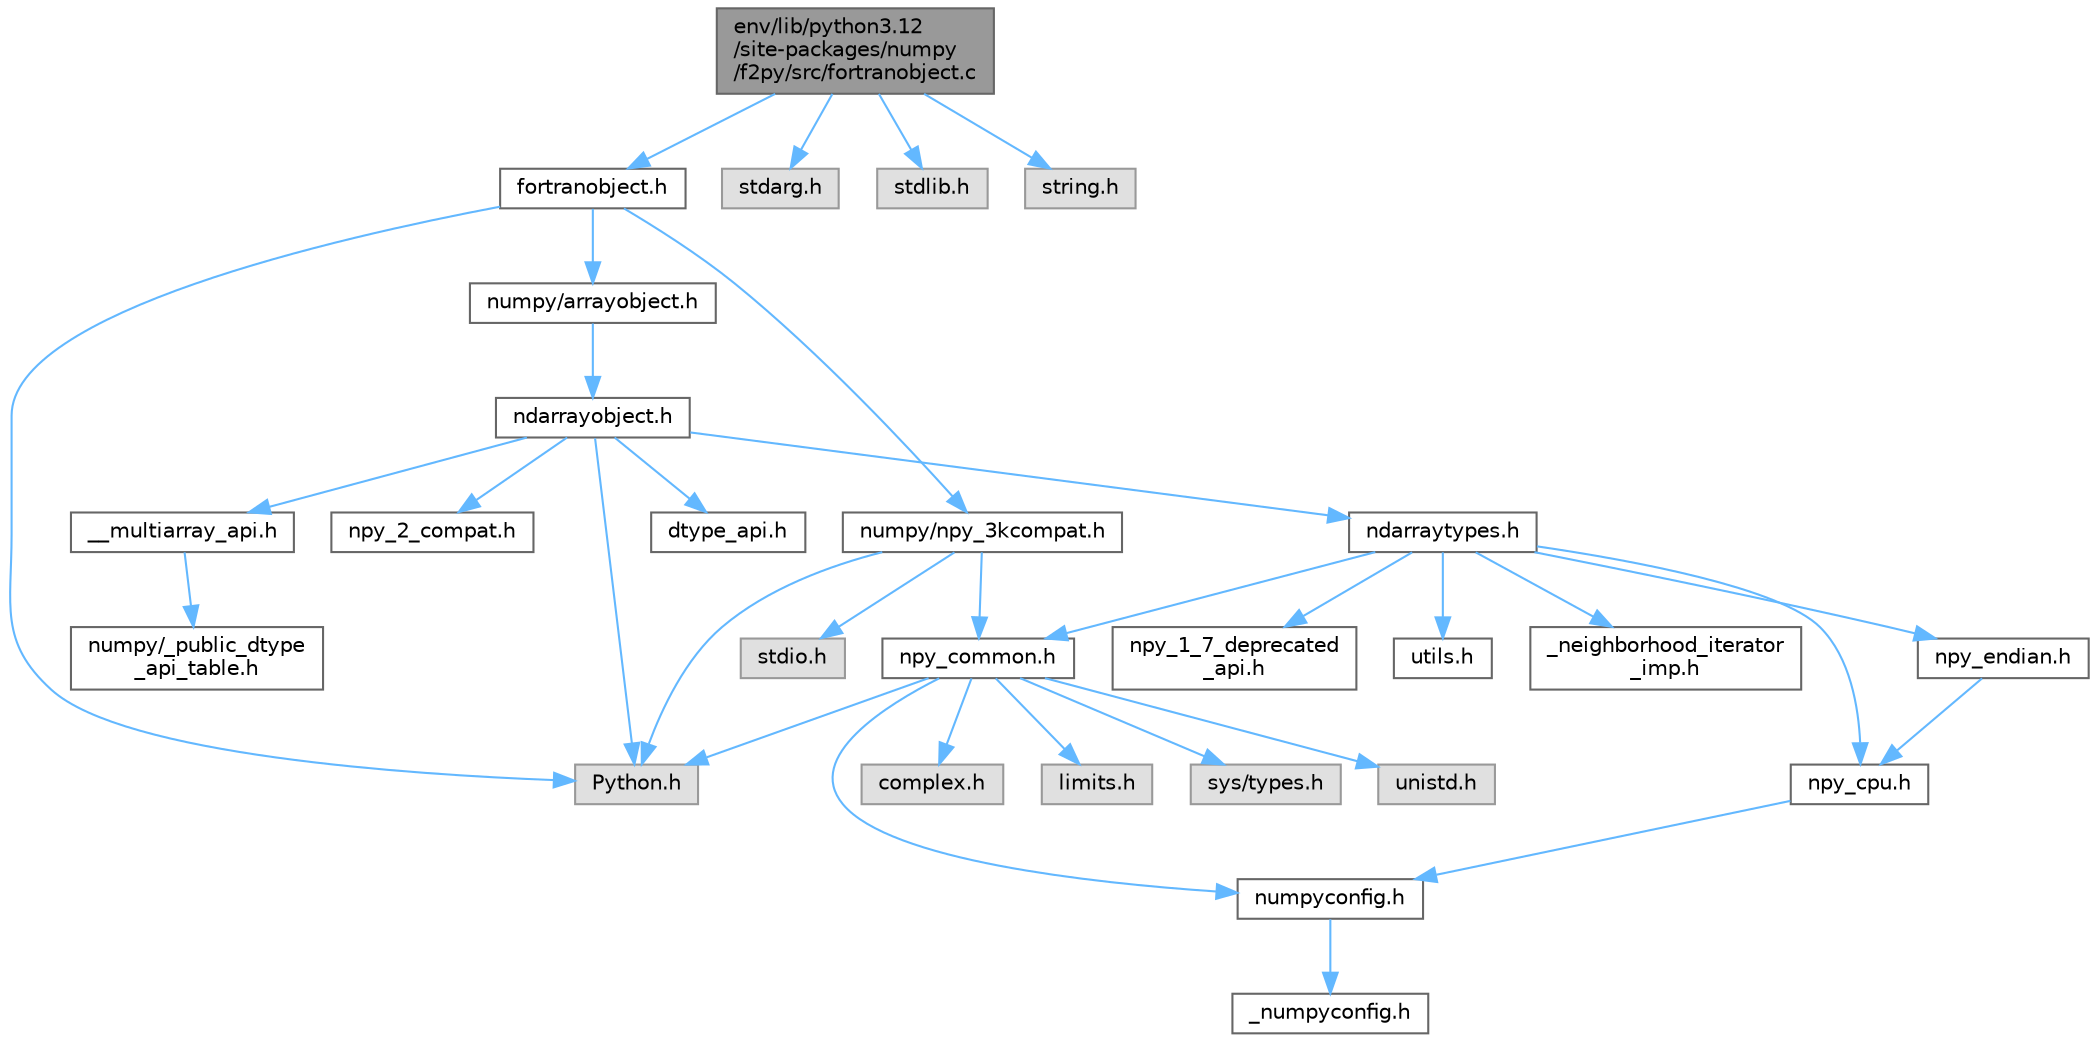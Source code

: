 digraph "env/lib/python3.12/site-packages/numpy/f2py/src/fortranobject.c"
{
 // LATEX_PDF_SIZE
  bgcolor="transparent";
  edge [fontname=Helvetica,fontsize=10,labelfontname=Helvetica,labelfontsize=10];
  node [fontname=Helvetica,fontsize=10,shape=box,height=0.2,width=0.4];
  Node1 [id="Node000001",label="env/lib/python3.12\l/site-packages/numpy\l/f2py/src/fortranobject.c",height=0.2,width=0.4,color="gray40", fillcolor="grey60", style="filled", fontcolor="black",tooltip=" "];
  Node1 -> Node2 [id="edge33_Node000001_Node000002",color="steelblue1",style="solid",tooltip=" "];
  Node2 [id="Node000002",label="fortranobject.h",height=0.2,width=0.4,color="grey40", fillcolor="white", style="filled",URL="$fortranobject_8h.html",tooltip=" "];
  Node2 -> Node3 [id="edge34_Node000002_Node000003",color="steelblue1",style="solid",tooltip=" "];
  Node3 [id="Node000003",label="Python.h",height=0.2,width=0.4,color="grey60", fillcolor="#E0E0E0", style="filled",tooltip=" "];
  Node2 -> Node4 [id="edge35_Node000002_Node000004",color="steelblue1",style="solid",tooltip=" "];
  Node4 [id="Node000004",label="numpy/arrayobject.h",height=0.2,width=0.4,color="grey40", fillcolor="white", style="filled",URL="$arrayobject_8h.html",tooltip=" "];
  Node4 -> Node5 [id="edge36_Node000004_Node000005",color="steelblue1",style="solid",tooltip=" "];
  Node5 [id="Node000005",label="ndarrayobject.h",height=0.2,width=0.4,color="grey40", fillcolor="white", style="filled",URL="$ndarrayobject_8h.html",tooltip=" "];
  Node5 -> Node3 [id="edge37_Node000005_Node000003",color="steelblue1",style="solid",tooltip=" "];
  Node5 -> Node6 [id="edge38_Node000005_Node000006",color="steelblue1",style="solid",tooltip=" "];
  Node6 [id="Node000006",label="ndarraytypes.h",height=0.2,width=0.4,color="grey40", fillcolor="white", style="filled",URL="$ndarraytypes_8h.html",tooltip=" "];
  Node6 -> Node7 [id="edge39_Node000006_Node000007",color="steelblue1",style="solid",tooltip=" "];
  Node7 [id="Node000007",label="npy_common.h",height=0.2,width=0.4,color="grey40", fillcolor="white", style="filled",URL="$npy__common_8h.html",tooltip=" "];
  Node7 -> Node3 [id="edge40_Node000007_Node000003",color="steelblue1",style="solid",tooltip=" "];
  Node7 -> Node8 [id="edge41_Node000007_Node000008",color="steelblue1",style="solid",tooltip=" "];
  Node8 [id="Node000008",label="numpyconfig.h",height=0.2,width=0.4,color="grey40", fillcolor="white", style="filled",URL="$numpyconfig_8h.html",tooltip=" "];
  Node8 -> Node9 [id="edge42_Node000008_Node000009",color="steelblue1",style="solid",tooltip=" "];
  Node9 [id="Node000009",label="_numpyconfig.h",height=0.2,width=0.4,color="grey40", fillcolor="white", style="filled",URL="$__numpyconfig_8h.html",tooltip=" "];
  Node7 -> Node10 [id="edge43_Node000007_Node000010",color="steelblue1",style="solid",tooltip=" "];
  Node10 [id="Node000010",label="sys/types.h",height=0.2,width=0.4,color="grey60", fillcolor="#E0E0E0", style="filled",tooltip=" "];
  Node7 -> Node11 [id="edge44_Node000007_Node000011",color="steelblue1",style="solid",tooltip=" "];
  Node11 [id="Node000011",label="unistd.h",height=0.2,width=0.4,color="grey60", fillcolor="#E0E0E0", style="filled",tooltip=" "];
  Node7 -> Node12 [id="edge45_Node000007_Node000012",color="steelblue1",style="solid",tooltip=" "];
  Node12 [id="Node000012",label="complex.h",height=0.2,width=0.4,color="grey60", fillcolor="#E0E0E0", style="filled",tooltip=" "];
  Node7 -> Node13 [id="edge46_Node000007_Node000013",color="steelblue1",style="solid",tooltip=" "];
  Node13 [id="Node000013",label="limits.h",height=0.2,width=0.4,color="grey60", fillcolor="#E0E0E0", style="filled",tooltip=" "];
  Node6 -> Node14 [id="edge47_Node000006_Node000014",color="steelblue1",style="solid",tooltip=" "];
  Node14 [id="Node000014",label="npy_endian.h",height=0.2,width=0.4,color="grey40", fillcolor="white", style="filled",URL="$npy__endian_8h.html",tooltip=" "];
  Node14 -> Node15 [id="edge48_Node000014_Node000015",color="steelblue1",style="solid",tooltip=" "];
  Node15 [id="Node000015",label="npy_cpu.h",height=0.2,width=0.4,color="grey40", fillcolor="white", style="filled",URL="$npy__cpu_8h.html",tooltip=" "];
  Node15 -> Node8 [id="edge49_Node000015_Node000008",color="steelblue1",style="solid",tooltip=" "];
  Node6 -> Node15 [id="edge50_Node000006_Node000015",color="steelblue1",style="solid",tooltip=" "];
  Node6 -> Node16 [id="edge51_Node000006_Node000016",color="steelblue1",style="solid",tooltip=" "];
  Node16 [id="Node000016",label="utils.h",height=0.2,width=0.4,color="grey40", fillcolor="white", style="filled",URL="$utils_8h.html",tooltip=" "];
  Node6 -> Node17 [id="edge52_Node000006_Node000017",color="steelblue1",style="solid",tooltip=" "];
  Node17 [id="Node000017",label="_neighborhood_iterator\l_imp.h",height=0.2,width=0.4,color="grey40", fillcolor="white", style="filled",URL="$__neighborhood__iterator__imp_8h.html",tooltip=" "];
  Node6 -> Node18 [id="edge53_Node000006_Node000018",color="steelblue1",style="solid",tooltip=" "];
  Node18 [id="Node000018",label="npy_1_7_deprecated\l_api.h",height=0.2,width=0.4,color="grey40", fillcolor="white", style="filled",URL="$npy__1__7__deprecated__api_8h.html",tooltip=" "];
  Node5 -> Node19 [id="edge54_Node000005_Node000019",color="steelblue1",style="solid",tooltip=" "];
  Node19 [id="Node000019",label="dtype_api.h",height=0.2,width=0.4,color="grey40", fillcolor="white", style="filled",URL="$dtype__api_8h.html",tooltip=" "];
  Node5 -> Node20 [id="edge55_Node000005_Node000020",color="steelblue1",style="solid",tooltip=" "];
  Node20 [id="Node000020",label="__multiarray_api.h",height=0.2,width=0.4,color="grey40", fillcolor="white", style="filled",URL="$____multiarray__api_8h.html",tooltip=" "];
  Node20 -> Node21 [id="edge56_Node000020_Node000021",color="steelblue1",style="solid",tooltip=" "];
  Node21 [id="Node000021",label="numpy/_public_dtype\l_api_table.h",height=0.2,width=0.4,color="grey40", fillcolor="white", style="filled",URL="$__public__dtype__api__table_8h.html",tooltip=" "];
  Node5 -> Node22 [id="edge57_Node000005_Node000022",color="steelblue1",style="solid",tooltip=" "];
  Node22 [id="Node000022",label="npy_2_compat.h",height=0.2,width=0.4,color="grey40", fillcolor="white", style="filled",URL="$npy__2__compat_8h.html",tooltip=" "];
  Node2 -> Node23 [id="edge58_Node000002_Node000023",color="steelblue1",style="solid",tooltip=" "];
  Node23 [id="Node000023",label="numpy/npy_3kcompat.h",height=0.2,width=0.4,color="grey40", fillcolor="white", style="filled",URL="$npy__3kcompat_8h.html",tooltip=" "];
  Node23 -> Node3 [id="edge59_Node000023_Node000003",color="steelblue1",style="solid",tooltip=" "];
  Node23 -> Node24 [id="edge60_Node000023_Node000024",color="steelblue1",style="solid",tooltip=" "];
  Node24 [id="Node000024",label="stdio.h",height=0.2,width=0.4,color="grey60", fillcolor="#E0E0E0", style="filled",tooltip=" "];
  Node23 -> Node7 [id="edge61_Node000023_Node000007",color="steelblue1",style="solid",tooltip=" "];
  Node1 -> Node25 [id="edge62_Node000001_Node000025",color="steelblue1",style="solid",tooltip=" "];
  Node25 [id="Node000025",label="stdarg.h",height=0.2,width=0.4,color="grey60", fillcolor="#E0E0E0", style="filled",tooltip=" "];
  Node1 -> Node26 [id="edge63_Node000001_Node000026",color="steelblue1",style="solid",tooltip=" "];
  Node26 [id="Node000026",label="stdlib.h",height=0.2,width=0.4,color="grey60", fillcolor="#E0E0E0", style="filled",tooltip=" "];
  Node1 -> Node27 [id="edge64_Node000001_Node000027",color="steelblue1",style="solid",tooltip=" "];
  Node27 [id="Node000027",label="string.h",height=0.2,width=0.4,color="grey60", fillcolor="#E0E0E0", style="filled",tooltip=" "];
}
